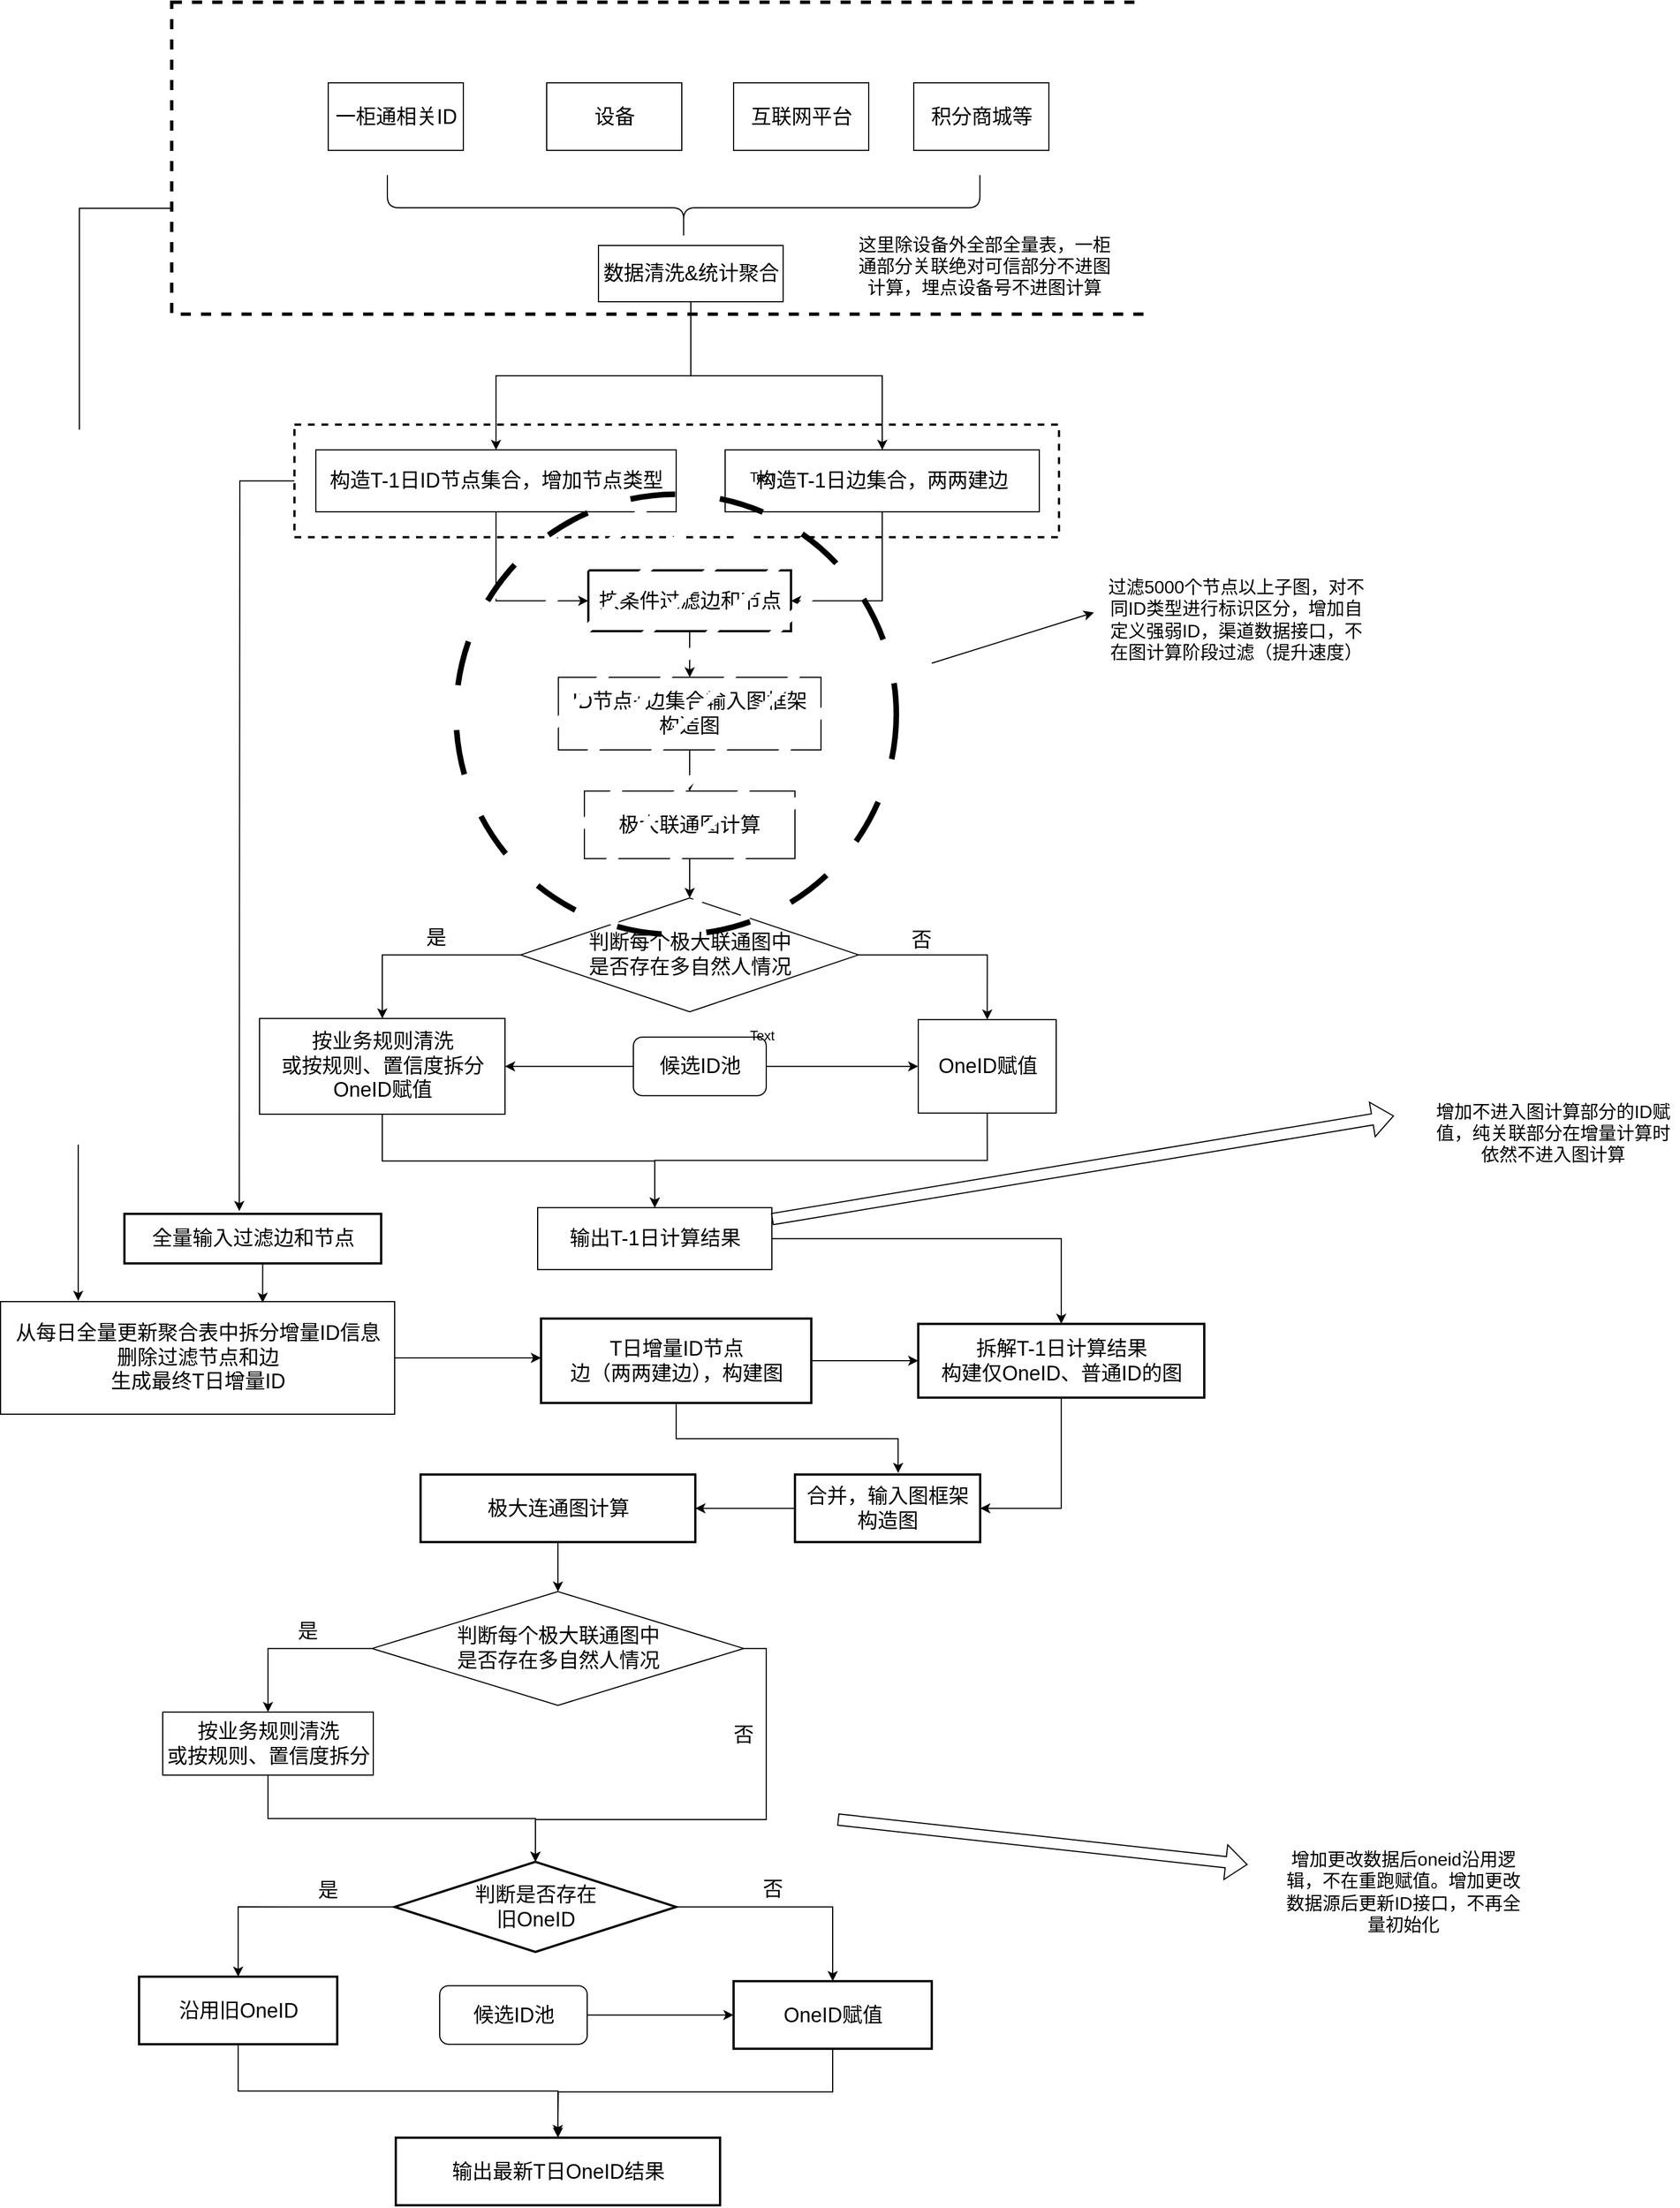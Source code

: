 <mxfile version="21.5.0" type="github">
  <diagram name="第 1 页" id="FgbeuhmCxTpXGzqwo7Mq">
    <mxGraphModel dx="1985" dy="1175" grid="0" gridSize="10" guides="1" tooltips="1" connect="1" arrows="1" fold="1" page="1" pageScale="1" pageWidth="827" pageHeight="1169" math="0" shadow="0">
      <root>
        <mxCell id="0" />
        <mxCell id="1" parent="0" />
        <mxCell id="SDIlasXmzMNW4l37rZuf-70" value="&lt;font style=&quot;font-size: 18px;&quot;&gt;一柜通相关ID&lt;/font&gt;" style="rounded=0;whiteSpace=wrap;html=1;fontFamily=Helvetica;fontSize=18;" vertex="1" parent="1">
          <mxGeometry x="763.5" y="177.57" width="120" height="60" as="geometry" />
        </mxCell>
        <mxCell id="SDIlasXmzMNW4l37rZuf-71" style="edgeStyle=orthogonalEdgeStyle;rounded=0;orthogonalLoop=1;jettySize=auto;html=1;exitX=0.5;exitY=1;exitDx=0;exitDy=0;fontFamily=Helvetica;fontSize=14;" edge="1" parent="1" source="SDIlasXmzMNW4l37rZuf-73" target="SDIlasXmzMNW4l37rZuf-79">
          <mxGeometry relative="1" as="geometry" />
        </mxCell>
        <mxCell id="SDIlasXmzMNW4l37rZuf-72" style="edgeStyle=orthogonalEdgeStyle;rounded=0;orthogonalLoop=1;jettySize=auto;html=1;entryX=0.5;entryY=0;entryDx=0;entryDy=0;fontFamily=Helvetica;fontSize=14;" edge="1" parent="1" source="SDIlasXmzMNW4l37rZuf-73" target="SDIlasXmzMNW4l37rZuf-81">
          <mxGeometry relative="1" as="geometry" />
        </mxCell>
        <mxCell id="SDIlasXmzMNW4l37rZuf-73" value="数据清洗&amp;amp;统计聚合" style="rounded=0;whiteSpace=wrap;html=1;fontFamily=Helvetica;fontSize=18;" vertex="1" parent="1">
          <mxGeometry x="1003.5" y="322.0" width="164" height="50" as="geometry" />
        </mxCell>
        <mxCell id="SDIlasXmzMNW4l37rZuf-74" value="设备" style="rounded=0;whiteSpace=wrap;html=1;fontFamily=Helvetica;fontSize=18;" vertex="1" parent="1">
          <mxGeometry x="957.5" y="177.57" width="120" height="60" as="geometry" />
        </mxCell>
        <mxCell id="SDIlasXmzMNW4l37rZuf-75" value="积分商城等" style="rounded=0;whiteSpace=wrap;html=1;fontFamily=Helvetica;fontSize=18;" vertex="1" parent="1">
          <mxGeometry x="1283.5" y="177.57" width="120" height="60" as="geometry" />
        </mxCell>
        <mxCell id="SDIlasXmzMNW4l37rZuf-76" value="&lt;font style=&quot;font-size: 18px;&quot;&gt;互联网平台&lt;/font&gt;" style="rounded=0;whiteSpace=wrap;html=1;fontFamily=Helvetica;fontSize=18;" vertex="1" parent="1">
          <mxGeometry x="1123.5" y="177.57" width="120" height="60" as="geometry" />
        </mxCell>
        <mxCell id="SDIlasXmzMNW4l37rZuf-78" style="edgeStyle=orthogonalEdgeStyle;rounded=0;jumpStyle=none;orthogonalLoop=1;jettySize=auto;html=1;exitX=0.5;exitY=1;exitDx=0;exitDy=0;entryX=0;entryY=0.5;entryDx=0;entryDy=0;fontFamily=Helvetica;fontSize=16;strokeColor=#000000;" edge="1" parent="1" source="SDIlasXmzMNW4l37rZuf-79" target="SDIlasXmzMNW4l37rZuf-105">
          <mxGeometry relative="1" as="geometry" />
        </mxCell>
        <mxCell id="SDIlasXmzMNW4l37rZuf-79" value="构造T-1日ID节点集合，增加节点类型" style="rounded=0;whiteSpace=wrap;html=1;fontFamily=Helvetica;fontSize=18;gradientColor=#ffffff;" vertex="1" parent="1">
          <mxGeometry x="752.5" y="503.57" width="320" height="55" as="geometry" />
        </mxCell>
        <mxCell id="SDIlasXmzMNW4l37rZuf-80" style="edgeStyle=orthogonalEdgeStyle;rounded=0;jumpStyle=none;orthogonalLoop=1;jettySize=auto;html=1;entryX=1;entryY=0.5;entryDx=0;entryDy=0;fontFamily=Helvetica;fontSize=16;strokeColor=#000000;" edge="1" parent="1" source="SDIlasXmzMNW4l37rZuf-81" target="SDIlasXmzMNW4l37rZuf-105">
          <mxGeometry relative="1" as="geometry" />
        </mxCell>
        <mxCell id="SDIlasXmzMNW4l37rZuf-81" value="&lt;span style=&quot;font-size: 18px;&quot;&gt;构造T-1日边集合，两两建边&lt;/span&gt;" style="rounded=0;whiteSpace=wrap;html=1;fontFamily=Helvetica;fontSize=18;gradientColor=#ffffff;" vertex="1" parent="1">
          <mxGeometry x="1116" y="503.57" width="279" height="55" as="geometry" />
        </mxCell>
        <mxCell id="SDIlasXmzMNW4l37rZuf-82" style="edgeStyle=orthogonalEdgeStyle;rounded=0;orthogonalLoop=1;jettySize=auto;html=1;exitX=0.5;exitY=1;exitDx=0;exitDy=0;fontFamily=Helvetica;fontSize=14;" edge="1" parent="1" source="SDIlasXmzMNW4l37rZuf-83" target="SDIlasXmzMNW4l37rZuf-88">
          <mxGeometry relative="1" as="geometry" />
        </mxCell>
        <mxCell id="SDIlasXmzMNW4l37rZuf-83" value="ID节点+边集合输入图框架&lt;br style=&quot;font-size: 18px;&quot;&gt;构造图" style="rounded=0;whiteSpace=wrap;html=1;fontFamily=Helvetica;fontSize=18;gradientColor=#ffffff;" vertex="1" parent="1">
          <mxGeometry x="967.88" y="705.57" width="233.25" height="64.44" as="geometry" />
        </mxCell>
        <mxCell id="SDIlasXmzMNW4l37rZuf-84" style="edgeStyle=orthogonalEdgeStyle;rounded=0;orthogonalLoop=1;jettySize=auto;html=1;exitX=0;exitY=0.5;exitDx=0;exitDy=0;entryX=1;entryY=0.5;entryDx=0;entryDy=0;fontFamily=Helvetica;fontSize=16;strokeColor=#000000;" edge="1" parent="1" source="SDIlasXmzMNW4l37rZuf-86" target="SDIlasXmzMNW4l37rZuf-90">
          <mxGeometry relative="1" as="geometry" />
        </mxCell>
        <mxCell id="SDIlasXmzMNW4l37rZuf-85" style="edgeStyle=orthogonalEdgeStyle;rounded=0;orthogonalLoop=1;jettySize=auto;html=1;exitX=1;exitY=0.5;exitDx=0;exitDy=0;entryX=0;entryY=0.5;entryDx=0;entryDy=0;fontFamily=Helvetica;fontSize=16;strokeColor=#000000;jumpStyle=none;" edge="1" parent="1" source="SDIlasXmzMNW4l37rZuf-86" target="SDIlasXmzMNW4l37rZuf-97">
          <mxGeometry relative="1" as="geometry" />
        </mxCell>
        <mxCell id="SDIlasXmzMNW4l37rZuf-86" value="候选ID池" style="rounded=1;whiteSpace=wrap;html=1;fontFamily=Helvetica;fontSize=18;gradientColor=#ffffff;" vertex="1" parent="1">
          <mxGeometry x="1034.5" y="1025.07" width="118" height="52" as="geometry" />
        </mxCell>
        <mxCell id="SDIlasXmzMNW4l37rZuf-87" style="edgeStyle=orthogonalEdgeStyle;rounded=0;orthogonalLoop=1;jettySize=auto;html=1;exitX=0.5;exitY=1;exitDx=0;exitDy=0;fontFamily=Helvetica;fontSize=14;" edge="1" parent="1" source="SDIlasXmzMNW4l37rZuf-88" target="SDIlasXmzMNW4l37rZuf-95">
          <mxGeometry relative="1" as="geometry" />
        </mxCell>
        <mxCell id="SDIlasXmzMNW4l37rZuf-88" value="极大联通图计算" style="rounded=0;whiteSpace=wrap;html=1;fontFamily=Helvetica;fontSize=18;gradientColor=#ffffff;" vertex="1" parent="1">
          <mxGeometry x="991" y="806.57" width="187" height="60" as="geometry" />
        </mxCell>
        <mxCell id="SDIlasXmzMNW4l37rZuf-89" style="edgeStyle=orthogonalEdgeStyle;rounded=0;jumpStyle=none;orthogonalLoop=1;jettySize=auto;html=1;exitX=0.5;exitY=1;exitDx=0;exitDy=0;entryX=0.5;entryY=0;entryDx=0;entryDy=0;fontFamily=Helvetica;fontSize=16;strokeColor=#000000;" edge="1" parent="1" source="SDIlasXmzMNW4l37rZuf-90" target="SDIlasXmzMNW4l37rZuf-99">
          <mxGeometry relative="1" as="geometry" />
        </mxCell>
        <mxCell id="SDIlasXmzMNW4l37rZuf-90" value="按业务规则清洗&lt;br style=&quot;font-size: 18px&quot;&gt;或按规则、置信度拆分&lt;br style=&quot;font-size: 18px&quot;&gt;OneID赋值" style="rounded=0;whiteSpace=wrap;html=1;fontFamily=Helvetica;fontSize=18;gradientColor=#ffffff;" vertex="1" parent="1">
          <mxGeometry x="702.5" y="1008.57" width="218" height="85" as="geometry" />
        </mxCell>
        <mxCell id="SDIlasXmzMNW4l37rZuf-91" style="edgeStyle=orthogonalEdgeStyle;rounded=0;orthogonalLoop=1;jettySize=auto;html=1;exitX=0;exitY=0.5;exitDx=0;exitDy=0;entryX=0.5;entryY=0;entryDx=0;entryDy=0;fontFamily=Helvetica;fontSize=14;" edge="1" parent="1" source="SDIlasXmzMNW4l37rZuf-95" target="SDIlasXmzMNW4l37rZuf-90">
          <mxGeometry relative="1" as="geometry" />
        </mxCell>
        <mxCell id="SDIlasXmzMNW4l37rZuf-92" value="是" style="edgeLabel;html=1;align=center;verticalAlign=middle;resizable=0;points=[];fontSize=18;fontFamily=Helvetica;" vertex="1" connectable="0" parent="SDIlasXmzMNW4l37rZuf-91">
          <mxGeometry x="-0.15" y="-4" relative="1" as="geometry">
            <mxPoint x="1" y="-11" as="offset" />
          </mxGeometry>
        </mxCell>
        <mxCell id="SDIlasXmzMNW4l37rZuf-93" style="edgeStyle=orthogonalEdgeStyle;rounded=0;orthogonalLoop=1;jettySize=auto;html=1;exitX=1;exitY=0.5;exitDx=0;exitDy=0;entryX=0.5;entryY=0;entryDx=0;entryDy=0;fontFamily=Helvetica;fontSize=14;" edge="1" parent="1" source="SDIlasXmzMNW4l37rZuf-95" target="SDIlasXmzMNW4l37rZuf-97">
          <mxGeometry relative="1" as="geometry" />
        </mxCell>
        <mxCell id="SDIlasXmzMNW4l37rZuf-94" value="否" style="edgeLabel;html=1;align=center;verticalAlign=middle;resizable=0;points=[];fontSize=18;fontFamily=Helvetica;" vertex="1" connectable="0" parent="SDIlasXmzMNW4l37rZuf-93">
          <mxGeometry x="-0.151" y="2" relative="1" as="geometry">
            <mxPoint x="-18" y="-11" as="offset" />
          </mxGeometry>
        </mxCell>
        <mxCell id="SDIlasXmzMNW4l37rZuf-95" value="判断每个极大联通图中&lt;br style=&quot;font-size: 18px;&quot;&gt;是否存在多自然人情况" style="rhombus;whiteSpace=wrap;html=1;fontFamily=Helvetica;fontSize=18;gradientColor=#ffffff;" vertex="1" parent="1">
          <mxGeometry x="934.51" y="901.57" width="300" height="101" as="geometry" />
        </mxCell>
        <mxCell id="SDIlasXmzMNW4l37rZuf-96" style="edgeStyle=orthogonalEdgeStyle;rounded=0;jumpStyle=none;orthogonalLoop=1;jettySize=auto;html=1;exitX=0.5;exitY=1;exitDx=0;exitDy=0;fontFamily=Helvetica;fontSize=16;strokeColor=#000000;entryX=0.5;entryY=0;entryDx=0;entryDy=0;" edge="1" parent="1" source="SDIlasXmzMNW4l37rZuf-97" target="SDIlasXmzMNW4l37rZuf-99">
          <mxGeometry relative="1" as="geometry">
            <mxPoint x="1085.2" y="1174.57" as="targetPoint" />
          </mxGeometry>
        </mxCell>
        <mxCell id="SDIlasXmzMNW4l37rZuf-97" value="OneID赋值" style="rounded=0;whiteSpace=wrap;html=1;fontFamily=Helvetica;fontSize=18;gradientColor=#ffffff;" vertex="1" parent="1">
          <mxGeometry x="1287.5" y="1009.57" width="122.5" height="83" as="geometry" />
        </mxCell>
        <mxCell id="SDIlasXmzMNW4l37rZuf-98" style="edgeStyle=orthogonalEdgeStyle;rounded=0;jumpStyle=none;orthogonalLoop=1;jettySize=auto;html=1;entryX=0.5;entryY=0;entryDx=0;entryDy=0;fontFamily=Helvetica;fontSize=16;strokeColor=#000000;" edge="1" parent="1" source="SDIlasXmzMNW4l37rZuf-99" target="SDIlasXmzMNW4l37rZuf-114">
          <mxGeometry relative="1" as="geometry" />
        </mxCell>
        <mxCell id="SDIlasXmzMNW4l37rZuf-99" value="输出T-1日计算结果" style="rounded=0;whiteSpace=wrap;html=1;fontFamily=Helvetica;fontSize=18;gradientColor=#ffffff;" vertex="1" parent="1">
          <mxGeometry x="949.5" y="1176.57" width="208" height="55" as="geometry" />
        </mxCell>
        <mxCell id="SDIlasXmzMNW4l37rZuf-100" style="edgeStyle=orthogonalEdgeStyle;rounded=0;orthogonalLoop=1;jettySize=auto;html=1;exitX=1;exitY=0.5;exitDx=0;exitDy=0;fontSize=18;" edge="1" parent="1" source="SDIlasXmzMNW4l37rZuf-101">
          <mxGeometry relative="1" as="geometry">
            <mxPoint x="952.5" y="1310.01" as="targetPoint" />
          </mxGeometry>
        </mxCell>
        <mxCell id="SDIlasXmzMNW4l37rZuf-101" value="从每日全量更新聚合表中拆分增量ID信息&lt;br style=&quot;font-size: 18px;&quot;&gt;删除过滤节点和边&lt;br style=&quot;font-size: 18px;&quot;&gt;生成最终T日增量ID" style="rounded=0;whiteSpace=wrap;html=1;fontFamily=Helvetica;fontSize=18;gradientColor=#ffffff;" vertex="1" parent="1">
          <mxGeometry x="472.5" y="1260.01" width="350" height="100" as="geometry" />
        </mxCell>
        <mxCell id="SDIlasXmzMNW4l37rZuf-102" style="edgeStyle=orthogonalEdgeStyle;rounded=0;jumpStyle=none;orthogonalLoop=1;jettySize=auto;html=1;fontFamily=Helvetica;fontSize=16;strokeColor=#000000;entryX=0.197;entryY=-0.006;entryDx=0;entryDy=0;entryPerimeter=0;" edge="1" parent="1" source="SDIlasXmzMNW4l37rZuf-103" target="SDIlasXmzMNW4l37rZuf-101">
          <mxGeometry relative="1" as="geometry">
            <mxPoint x="542.5" y="1250.01" as="targetPoint" />
            <Array as="points">
              <mxPoint x="542.5" y="289.01" />
              <mxPoint x="542.5" y="844.01" />
              <mxPoint x="541.5" y="844.01" />
            </Array>
          </mxGeometry>
        </mxCell>
        <mxCell id="SDIlasXmzMNW4l37rZuf-103" value="" style="verticalLabelPosition=bottom;verticalAlign=top;html=1;shape=mxgraph.basic.rect;fillColor2=none;strokeWidth=3;size=20;indent=5;fontFamily=Helvetica;fontSize=16;gradientColor=#ffffff;fillColor=none;dashed=1;" vertex="1" parent="1">
          <mxGeometry x="624.5" y="106" width="896" height="277" as="geometry" />
        </mxCell>
        <mxCell id="SDIlasXmzMNW4l37rZuf-104" style="edgeStyle=orthogonalEdgeStyle;rounded=0;orthogonalLoop=1;jettySize=auto;html=1;exitX=0.5;exitY=1;exitDx=0;exitDy=0;entryX=0.5;entryY=0;entryDx=0;entryDy=0;fontSize=18;" edge="1" parent="1" source="SDIlasXmzMNW4l37rZuf-105" target="SDIlasXmzMNW4l37rZuf-83">
          <mxGeometry relative="1" as="geometry" />
        </mxCell>
        <mxCell id="SDIlasXmzMNW4l37rZuf-105" value="按条件过滤边和节点" style="rounded=0;whiteSpace=wrap;html=1;fontFamily=Helvetica;fontSize=18;strokeWidth=2;fillColor=none;gradientColor=#ffffff;" vertex="1" parent="1">
          <mxGeometry x="994.5" y="610.57" width="180" height="54" as="geometry" />
        </mxCell>
        <mxCell id="SDIlasXmzMNW4l37rZuf-106" style="edgeStyle=orthogonalEdgeStyle;rounded=0;orthogonalLoop=1;jettySize=auto;html=1;exitX=0.5;exitY=1;exitDx=0;exitDy=0;entryX=0.665;entryY=0.01;entryDx=0;entryDy=0;entryPerimeter=0;fontSize=18;" edge="1" parent="1" source="SDIlasXmzMNW4l37rZuf-107" target="SDIlasXmzMNW4l37rZuf-101">
          <mxGeometry relative="1" as="geometry" />
        </mxCell>
        <mxCell id="SDIlasXmzMNW4l37rZuf-107" value="全量输入过滤边和节点" style="rounded=0;whiteSpace=wrap;html=1;fontFamily=Helvetica;fontSize=18;strokeWidth=2;fillColor=none;gradientColor=#ffffff;" vertex="1" parent="1">
          <mxGeometry x="582.5" y="1182.07" width="228" height="44" as="geometry" />
        </mxCell>
        <mxCell id="SDIlasXmzMNW4l37rZuf-108" style="edgeStyle=orthogonalEdgeStyle;rounded=0;jumpStyle=none;orthogonalLoop=1;jettySize=auto;html=1;fontFamily=Helvetica;fontSize=16;strokeColor=#000000;" edge="1" parent="1" source="SDIlasXmzMNW4l37rZuf-109">
          <mxGeometry relative="1" as="geometry">
            <mxPoint x="684.5" y="1179.57" as="targetPoint" />
          </mxGeometry>
        </mxCell>
        <mxCell id="SDIlasXmzMNW4l37rZuf-109" value="" style="rounded=0;whiteSpace=wrap;html=1;fontFamily=Helvetica;fontSize=16;strokeWidth=2;fillColor=none;gradientColor=#ffffff;dashed=1;" vertex="1" parent="1">
          <mxGeometry x="733.5" y="481.07" width="679" height="100" as="geometry" />
        </mxCell>
        <mxCell id="SDIlasXmzMNW4l37rZuf-110" style="edgeStyle=orthogonalEdgeStyle;rounded=0;jumpStyle=none;orthogonalLoop=1;jettySize=auto;html=1;entryX=0.557;entryY=-0.023;entryDx=0;entryDy=0;entryPerimeter=0;fontFamily=Helvetica;fontSize=16;strokeColor=#000000;" edge="1" parent="1" source="SDIlasXmzMNW4l37rZuf-112" target="SDIlasXmzMNW4l37rZuf-116">
          <mxGeometry relative="1" as="geometry" />
        </mxCell>
        <mxCell id="SDIlasXmzMNW4l37rZuf-111" style="edgeStyle=orthogonalEdgeStyle;rounded=0;orthogonalLoop=1;jettySize=auto;html=1;entryX=0;entryY=0.5;entryDx=0;entryDy=0;fontSize=18;" edge="1" parent="1" source="SDIlasXmzMNW4l37rZuf-112" target="SDIlasXmzMNW4l37rZuf-114">
          <mxGeometry relative="1" as="geometry" />
        </mxCell>
        <mxCell id="SDIlasXmzMNW4l37rZuf-112" value="T日增量ID节点&lt;br style=&quot;font-size: 18px;&quot;&gt;边（两两建边），构建图" style="rounded=0;whiteSpace=wrap;html=1;fontFamily=Helvetica;fontSize=18;strokeWidth=2;fillColor=none;gradientColor=#ffffff;" vertex="1" parent="1">
          <mxGeometry x="952.5" y="1275.07" width="240" height="74.94" as="geometry" />
        </mxCell>
        <mxCell id="SDIlasXmzMNW4l37rZuf-113" style="edgeStyle=orthogonalEdgeStyle;rounded=0;jumpStyle=none;orthogonalLoop=1;jettySize=auto;html=1;exitX=0.5;exitY=1;exitDx=0;exitDy=0;entryX=1;entryY=0.5;entryDx=0;entryDy=0;fontFamily=Helvetica;fontSize=16;strokeColor=#000000;" edge="1" parent="1" source="SDIlasXmzMNW4l37rZuf-114" target="SDIlasXmzMNW4l37rZuf-116">
          <mxGeometry relative="1" as="geometry" />
        </mxCell>
        <mxCell id="SDIlasXmzMNW4l37rZuf-114" value="拆解T-1日计算结果&lt;br style=&quot;font-size: 18px&quot;&gt;构建仅OneID、普通ID的图" style="rounded=0;whiteSpace=wrap;html=1;fontFamily=Helvetica;fontSize=18;strokeWidth=2;fillColor=none;gradientColor=#ffffff;" vertex="1" parent="1">
          <mxGeometry x="1287.5" y="1279.79" width="254" height="65.5" as="geometry" />
        </mxCell>
        <mxCell id="SDIlasXmzMNW4l37rZuf-115" style="edgeStyle=orthogonalEdgeStyle;rounded=0;jumpStyle=none;orthogonalLoop=1;jettySize=auto;html=1;entryX=1;entryY=0.5;entryDx=0;entryDy=0;fontFamily=Helvetica;fontSize=16;strokeColor=#000000;" edge="1" parent="1" source="SDIlasXmzMNW4l37rZuf-116" target="SDIlasXmzMNW4l37rZuf-118">
          <mxGeometry relative="1" as="geometry" />
        </mxCell>
        <mxCell id="SDIlasXmzMNW4l37rZuf-116" value="合并，输入图框架&lt;br style=&quot;font-size: 18px;&quot;&gt;构造图" style="rounded=0;whiteSpace=wrap;html=1;fontFamily=Helvetica;fontSize=18;strokeWidth=2;fillColor=none;gradientColor=#ffffff;" vertex="1" parent="1">
          <mxGeometry x="1178" y="1413.57" width="164.5" height="60" as="geometry" />
        </mxCell>
        <mxCell id="SDIlasXmzMNW4l37rZuf-117" style="edgeStyle=orthogonalEdgeStyle;rounded=0;jumpStyle=none;orthogonalLoop=1;jettySize=auto;html=1;exitX=0.5;exitY=1;exitDx=0;exitDy=0;fontFamily=Helvetica;fontSize=16;strokeColor=#000000;" edge="1" parent="1" source="SDIlasXmzMNW4l37rZuf-118" target="SDIlasXmzMNW4l37rZuf-126">
          <mxGeometry relative="1" as="geometry" />
        </mxCell>
        <mxCell id="SDIlasXmzMNW4l37rZuf-118" value="极大连通图计算" style="rounded=0;whiteSpace=wrap;html=1;fontFamily=Helvetica;fontSize=18;strokeWidth=2;fillColor=none;gradientColor=#ffffff;" vertex="1" parent="1">
          <mxGeometry x="845.5" y="1413.57" width="244" height="60" as="geometry" />
        </mxCell>
        <mxCell id="SDIlasXmzMNW4l37rZuf-119" style="edgeStyle=orthogonalEdgeStyle;rounded=0;jumpStyle=none;orthogonalLoop=1;jettySize=auto;html=1;entryX=0;entryY=0.5;entryDx=0;entryDy=0;fontFamily=Helvetica;fontSize=16;strokeColor=#000000;" edge="1" parent="1" source="SDIlasXmzMNW4l37rZuf-120" target="SDIlasXmzMNW4l37rZuf-136">
          <mxGeometry relative="1" as="geometry" />
        </mxCell>
        <mxCell id="SDIlasXmzMNW4l37rZuf-120" value="候选ID池" style="rounded=1;whiteSpace=wrap;html=1;fontFamily=Helvetica;fontSize=18;gradientColor=#ffffff;" vertex="1" parent="1">
          <mxGeometry x="862.5" y="1867.57" width="131" height="52" as="geometry" />
        </mxCell>
        <mxCell id="SDIlasXmzMNW4l37rZuf-121" style="edgeStyle=orthogonalEdgeStyle;rounded=0;jumpStyle=none;orthogonalLoop=1;jettySize=auto;html=1;exitX=0.5;exitY=1;exitDx=0;exitDy=0;fontFamily=Helvetica;fontSize=16;strokeColor=#000000;" edge="1" parent="1" source="SDIlasXmzMNW4l37rZuf-122" target="SDIlasXmzMNW4l37rZuf-132">
          <mxGeometry relative="1" as="geometry" />
        </mxCell>
        <mxCell id="SDIlasXmzMNW4l37rZuf-122" value="按业务规则清洗&lt;br style=&quot;font-size: 18px;&quot;&gt;或按规则、置信度拆分&lt;br style=&quot;font-size: 18px;&quot;&gt;" style="rounded=0;whiteSpace=wrap;html=1;fontFamily=Helvetica;fontSize=18;gradientColor=#ffffff;" vertex="1" parent="1">
          <mxGeometry x="616.5" y="1624.57" width="187" height="56" as="geometry" />
        </mxCell>
        <mxCell id="SDIlasXmzMNW4l37rZuf-123" style="edgeStyle=orthogonalEdgeStyle;rounded=0;orthogonalLoop=1;jettySize=auto;html=1;exitX=0;exitY=0.5;exitDx=0;exitDy=0;entryX=0.5;entryY=0;entryDx=0;entryDy=0;fontFamily=Helvetica;fontSize=14;" edge="1" parent="1" source="SDIlasXmzMNW4l37rZuf-126" target="SDIlasXmzMNW4l37rZuf-122">
          <mxGeometry relative="1" as="geometry" />
        </mxCell>
        <mxCell id="SDIlasXmzMNW4l37rZuf-124" value="是" style="edgeLabel;html=1;align=center;verticalAlign=middle;resizable=0;points=[];fontSize=18;fontFamily=Helvetica;" vertex="1" connectable="0" parent="SDIlasXmzMNW4l37rZuf-123">
          <mxGeometry x="-0.15" y="-4" relative="1" as="geometry">
            <mxPoint x="6" y="-11" as="offset" />
          </mxGeometry>
        </mxCell>
        <mxCell id="SDIlasXmzMNW4l37rZuf-125" style="edgeStyle=orthogonalEdgeStyle;rounded=0;orthogonalLoop=1;jettySize=auto;html=1;exitX=1;exitY=0.5;exitDx=0;exitDy=0;entryX=0.5;entryY=0;entryDx=0;entryDy=0;fontSize=18;" edge="1" parent="1" source="SDIlasXmzMNW4l37rZuf-126" target="SDIlasXmzMNW4l37rZuf-132">
          <mxGeometry relative="1" as="geometry">
            <Array as="points">
              <mxPoint x="1152.5" y="1568.01" />
              <mxPoint x="1152.5" y="1720.01" />
              <mxPoint x="947.5" y="1720.01" />
            </Array>
          </mxGeometry>
        </mxCell>
        <mxCell id="SDIlasXmzMNW4l37rZuf-126" value="判断每个极大联通图中&lt;br style=&quot;font-size: 18px;&quot;&gt;是否存在多自然人情况" style="rhombus;whiteSpace=wrap;html=1;fontFamily=Helvetica;fontSize=18;gradientColor=#ffffff;" vertex="1" parent="1">
          <mxGeometry x="802.5" y="1517.57" width="330" height="101" as="geometry" />
        </mxCell>
        <mxCell id="SDIlasXmzMNW4l37rZuf-127" value="输出最新T日OneID结果" style="rounded=0;whiteSpace=wrap;html=1;fontFamily=Helvetica;fontSize=18;strokeWidth=2;fillColor=none;gradientColor=#ffffff;" vertex="1" parent="1">
          <mxGeometry x="823.5" y="2002.57" width="288" height="60" as="geometry" />
        </mxCell>
        <mxCell id="SDIlasXmzMNW4l37rZuf-128" style="edgeStyle=orthogonalEdgeStyle;rounded=0;jumpStyle=none;orthogonalLoop=1;jettySize=auto;html=1;exitX=1;exitY=0.5;exitDx=0;exitDy=0;fontFamily=Helvetica;fontSize=16;strokeColor=#000000;" edge="1" parent="1" source="SDIlasXmzMNW4l37rZuf-132" target="SDIlasXmzMNW4l37rZuf-136">
          <mxGeometry relative="1" as="geometry" />
        </mxCell>
        <mxCell id="SDIlasXmzMNW4l37rZuf-129" value="否" style="edgeLabel;html=1;align=center;verticalAlign=middle;resizable=0;points=[];fontSize=18;fontFamily=Helvetica;" vertex="1" connectable="0" parent="SDIlasXmzMNW4l37rZuf-128">
          <mxGeometry x="-0.18" y="1" relative="1" as="geometry">
            <mxPoint x="1" y="-15" as="offset" />
          </mxGeometry>
        </mxCell>
        <mxCell id="SDIlasXmzMNW4l37rZuf-130" style="edgeStyle=orthogonalEdgeStyle;rounded=0;jumpStyle=none;orthogonalLoop=1;jettySize=auto;html=1;fontFamily=Helvetica;fontSize=16;strokeColor=#000000;" edge="1" parent="1" source="SDIlasXmzMNW4l37rZuf-132" target="SDIlasXmzMNW4l37rZuf-134">
          <mxGeometry relative="1" as="geometry">
            <Array as="points">
              <mxPoint x="811.5" y="1797.57" />
              <mxPoint x="811.5" y="1797.57" />
            </Array>
          </mxGeometry>
        </mxCell>
        <mxCell id="SDIlasXmzMNW4l37rZuf-131" value="是" style="edgeLabel;html=1;align=center;verticalAlign=middle;resizable=0;points=[];fontSize=18;fontFamily=Helvetica;" vertex="1" connectable="0" parent="SDIlasXmzMNW4l37rZuf-130">
          <mxGeometry x="-0.251" y="-1" relative="1" as="geometry">
            <mxPoint x="16" y="-14" as="offset" />
          </mxGeometry>
        </mxCell>
        <mxCell id="SDIlasXmzMNW4l37rZuf-132" value="判断是否存在&lt;br style=&quot;font-size: 18px&quot;&gt;旧OneID" style="rhombus;whiteSpace=wrap;html=1;fontFamily=Helvetica;fontSize=18;strokeWidth=2;fillColor=none;gradientColor=#ffffff;" vertex="1" parent="1">
          <mxGeometry x="822.5" y="1757.57" width="250" height="80" as="geometry" />
        </mxCell>
        <mxCell id="SDIlasXmzMNW4l37rZuf-133" style="edgeStyle=orthogonalEdgeStyle;rounded=0;jumpStyle=none;orthogonalLoop=1;jettySize=auto;html=1;exitX=0.5;exitY=1;exitDx=0;exitDy=0;fontFamily=Helvetica;fontSize=16;strokeColor=#000000;" edge="1" parent="1" source="SDIlasXmzMNW4l37rZuf-134" target="SDIlasXmzMNW4l37rZuf-127">
          <mxGeometry relative="1" as="geometry" />
        </mxCell>
        <mxCell id="SDIlasXmzMNW4l37rZuf-134" value="沿用旧OneID" style="rounded=0;whiteSpace=wrap;html=1;fontFamily=Helvetica;fontSize=18;strokeWidth=2;fillColor=none;gradientColor=#ffffff;" vertex="1" parent="1">
          <mxGeometry x="595.5" y="1859.57" width="176" height="60" as="geometry" />
        </mxCell>
        <mxCell id="SDIlasXmzMNW4l37rZuf-135" style="edgeStyle=orthogonalEdgeStyle;rounded=0;jumpStyle=none;orthogonalLoop=1;jettySize=auto;html=1;exitX=0.5;exitY=1;exitDx=0;exitDy=0;fontFamily=Helvetica;fontSize=16;strokeColor=#000000;" edge="1" parent="1" source="SDIlasXmzMNW4l37rZuf-136">
          <mxGeometry relative="1" as="geometry">
            <mxPoint x="967.3" y="2000.17" as="targetPoint" />
          </mxGeometry>
        </mxCell>
        <mxCell id="SDIlasXmzMNW4l37rZuf-136" value="OneID赋值" style="rounded=0;whiteSpace=wrap;html=1;fontFamily=Helvetica;fontSize=18;strokeWidth=2;fillColor=none;gradientColor=#ffffff;" vertex="1" parent="1">
          <mxGeometry x="1123.5" y="1863.57" width="176" height="60" as="geometry" />
        </mxCell>
        <mxCell id="SDIlasXmzMNW4l37rZuf-137" value="" style="shape=curlyBracket;whiteSpace=wrap;html=1;rounded=1;flipH=1;rotation=90;" vertex="1" parent="1">
          <mxGeometry x="1050.07" y="25.38" width="58.13" height="526.25" as="geometry" />
        </mxCell>
        <mxCell id="SDIlasXmzMNW4l37rZuf-138" value="&lt;font style=&quot;font-size: 18px&quot;&gt;否&lt;/font&gt;" style="edgeLabel;html=1;align=center;verticalAlign=middle;resizable=0;points=[];fontSize=16;fontFamily=Helvetica;" vertex="1" connectable="0" parent="1">
          <mxGeometry x="1167.5" y="1791.594" as="geometry">
            <mxPoint x="-36" y="-147" as="offset" />
          </mxGeometry>
        </mxCell>
        <mxCell id="SDIlasXmzMNW4l37rZuf-139" value="Text" style="text;html=1;strokeColor=none;fillColor=none;align=center;verticalAlign=middle;whiteSpace=wrap;rounded=0;" vertex="1" parent="1">
          <mxGeometry x="1119" y="513" width="60" height="30" as="geometry" />
        </mxCell>
        <mxCell id="SDIlasXmzMNW4l37rZuf-140" value="&lt;font style=&quot;font-size: 16px;&quot;&gt;这里除设备外全部全量表，一柜通部分关联绝对可信部分不进图计算，埋点设备号不进图计算&lt;/font&gt;" style="text;html=1;strokeColor=none;fillColor=none;align=center;verticalAlign=middle;whiteSpace=wrap;rounded=0;" vertex="1" parent="1">
          <mxGeometry x="1228" y="325" width="237" height="30" as="geometry" />
        </mxCell>
        <mxCell id="SDIlasXmzMNW4l37rZuf-145" value="" style="endArrow=classic;html=1;rounded=0;" edge="1" parent="1">
          <mxGeometry width="50" height="50" relative="1" as="geometry">
            <mxPoint x="1299.5" y="693" as="sourcePoint" />
            <mxPoint x="1443.5" y="648" as="targetPoint" />
          </mxGeometry>
        </mxCell>
        <mxCell id="SDIlasXmzMNW4l37rZuf-146" value="" style="ellipse;whiteSpace=wrap;html=1;aspect=fixed;dashed=1;dashPattern=8 8;fillStyle=hatch;strokeWidth=5;" vertex="1" parent="1">
          <mxGeometry x="877" y="543" width="391" height="391" as="geometry" />
        </mxCell>
        <mxCell id="SDIlasXmzMNW4l37rZuf-147" value="&lt;font style=&quot;font-size: 16px;&quot;&gt;过滤5000个节点以上子图，对不同ID类型进行标识区分，增加自定义强弱ID，渠道数据接口，不在图计算阶段过滤（提升速度）&lt;/font&gt;" style="text;html=1;strokeColor=none;fillColor=none;align=center;verticalAlign=middle;whiteSpace=wrap;rounded=0;" vertex="1" parent="1">
          <mxGeometry x="1450" y="639" width="240" height="30" as="geometry" />
        </mxCell>
        <mxCell id="SDIlasXmzMNW4l37rZuf-148" value="" style="shape=flexArrow;endArrow=classic;html=1;rounded=0;" edge="1" parent="1" source="SDIlasXmzMNW4l37rZuf-99">
          <mxGeometry width="50" height="50" relative="1" as="geometry">
            <mxPoint x="1377" y="890" as="sourcePoint" />
            <mxPoint x="1710" y="1095" as="targetPoint" />
          </mxGeometry>
        </mxCell>
        <mxCell id="SDIlasXmzMNW4l37rZuf-149" value="Text" style="text;html=1;strokeColor=none;fillColor=none;align=center;verticalAlign=middle;whiteSpace=wrap;rounded=0;" vertex="1" parent="1">
          <mxGeometry x="1119" y="1009" width="60" height="30" as="geometry" />
        </mxCell>
        <mxCell id="SDIlasXmzMNW4l37rZuf-150" value="&lt;font style=&quot;font-size: 16px;&quot;&gt;增加不进入图计算部分的ID赋值，纯关联部分在增量计算时依然不进入图计算&lt;/font&gt;" style="text;html=1;strokeColor=none;fillColor=none;align=center;verticalAlign=middle;whiteSpace=wrap;rounded=0;" vertex="1" parent="1">
          <mxGeometry x="1740" y="1068" width="223" height="83" as="geometry" />
        </mxCell>
        <mxCell id="SDIlasXmzMNW4l37rZuf-153" value="" style="shape=flexArrow;endArrow=classic;html=1;rounded=0;" edge="1" parent="1">
          <mxGeometry width="50" height="50" relative="1" as="geometry">
            <mxPoint x="1216" y="1720" as="sourcePoint" />
            <mxPoint x="1580" y="1760" as="targetPoint" />
          </mxGeometry>
        </mxCell>
        <mxCell id="SDIlasXmzMNW4l37rZuf-154" value="&lt;span style=&quot;font-size: 16px;&quot;&gt;增加更改数据后oneid沿用逻辑，不在重跑赋值。增加更改数据源后更新ID接口，不再全量初始化&lt;/span&gt;" style="text;html=1;strokeColor=none;fillColor=none;align=center;verticalAlign=middle;whiteSpace=wrap;rounded=0;" vertex="1" parent="1">
          <mxGeometry x="1607" y="1742" width="223" height="83" as="geometry" />
        </mxCell>
      </root>
    </mxGraphModel>
  </diagram>
</mxfile>

